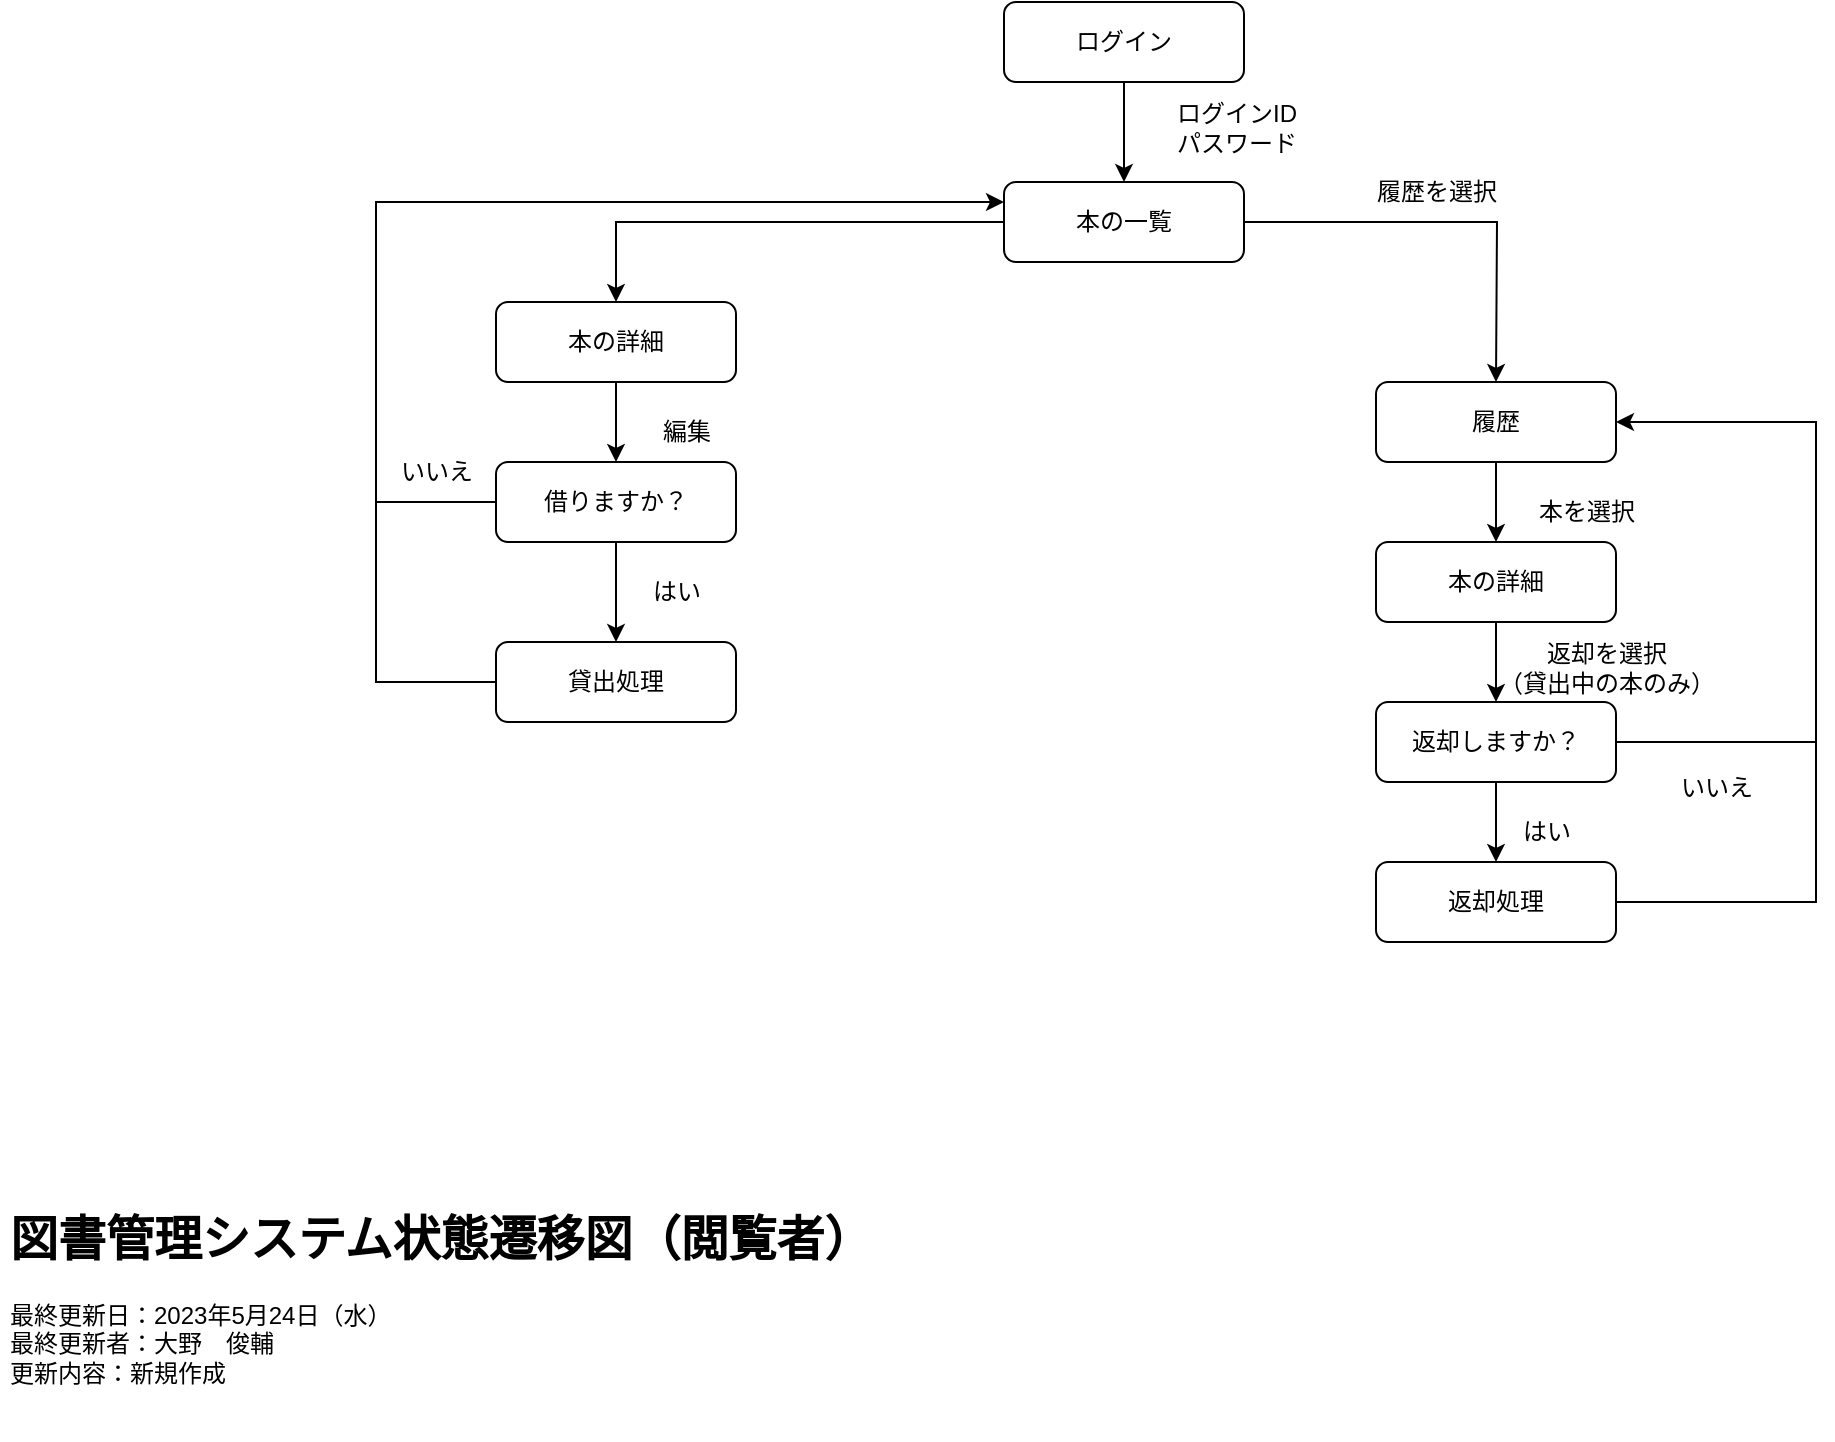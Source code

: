 <mxfile version="21.3.6" type="device">
  <diagram id="C5RBs43oDa-KdzZeNtuy" name="Page-1">
    <mxGraphModel dx="703" dy="737" grid="1" gridSize="10" guides="1" tooltips="1" connect="1" arrows="1" fold="1" page="1" pageScale="1" pageWidth="1169" pageHeight="827" math="0" shadow="0">
      <root>
        <mxCell id="WIyWlLk6GJQsqaUBKTNV-0" />
        <mxCell id="WIyWlLk6GJQsqaUBKTNV-1" parent="WIyWlLk6GJQsqaUBKTNV-0" />
        <mxCell id="qvAtofTQXbf3-N8AIccu-9" style="edgeStyle=orthogonalEdgeStyle;rounded=0;orthogonalLoop=1;jettySize=auto;html=1;" parent="WIyWlLk6GJQsqaUBKTNV-1" source="WIyWlLk6GJQsqaUBKTNV-3" edge="1">
          <mxGeometry relative="1" as="geometry">
            <mxPoint x="584" y="170" as="targetPoint" />
          </mxGeometry>
        </mxCell>
        <mxCell id="WIyWlLk6GJQsqaUBKTNV-3" value="ログイン" style="rounded=1;whiteSpace=wrap;html=1;fontSize=12;glass=0;strokeWidth=1;shadow=0;" parent="WIyWlLk6GJQsqaUBKTNV-1" vertex="1">
          <mxGeometry x="524" y="80" width="120" height="40" as="geometry" />
        </mxCell>
        <mxCell id="qvAtofTQXbf3-N8AIccu-20" style="edgeStyle=orthogonalEdgeStyle;rounded=0;orthogonalLoop=1;jettySize=auto;html=1;" parent="WIyWlLk6GJQsqaUBKTNV-1" source="qvAtofTQXbf3-N8AIccu-0" edge="1">
          <mxGeometry relative="1" as="geometry">
            <mxPoint x="770" y="270" as="targetPoint" />
          </mxGeometry>
        </mxCell>
        <mxCell id="6H21UiDaRG-MpcLrrCHh-36" style="edgeStyle=orthogonalEdgeStyle;rounded=0;orthogonalLoop=1;jettySize=auto;html=1;entryX=0.5;entryY=0;entryDx=0;entryDy=0;" edge="1" parent="WIyWlLk6GJQsqaUBKTNV-1" source="qvAtofTQXbf3-N8AIccu-0" target="qvAtofTQXbf3-N8AIccu-11">
          <mxGeometry relative="1" as="geometry" />
        </mxCell>
        <mxCell id="qvAtofTQXbf3-N8AIccu-0" value="本の一覧" style="rounded=1;whiteSpace=wrap;html=1;fontSize=12;glass=0;strokeWidth=1;shadow=0;" parent="WIyWlLk6GJQsqaUBKTNV-1" vertex="1">
          <mxGeometry x="524" y="170" width="120" height="40" as="geometry" />
        </mxCell>
        <mxCell id="qvAtofTQXbf3-N8AIccu-11" value="本の詳細" style="rounded=1;whiteSpace=wrap;html=1;fontSize=12;glass=0;strokeWidth=1;shadow=0;" parent="WIyWlLk6GJQsqaUBKTNV-1" vertex="1">
          <mxGeometry x="270" y="230" width="120" height="40" as="geometry" />
        </mxCell>
        <mxCell id="qvAtofTQXbf3-N8AIccu-22" style="edgeStyle=orthogonalEdgeStyle;rounded=0;orthogonalLoop=1;jettySize=auto;html=1;" parent="WIyWlLk6GJQsqaUBKTNV-1" source="qvAtofTQXbf3-N8AIccu-21" edge="1">
          <mxGeometry relative="1" as="geometry">
            <mxPoint x="770" y="350" as="targetPoint" />
          </mxGeometry>
        </mxCell>
        <mxCell id="qvAtofTQXbf3-N8AIccu-21" value="履歴" style="rounded=1;whiteSpace=wrap;html=1;fontSize=12;glass=0;strokeWidth=1;shadow=0;" parent="WIyWlLk6GJQsqaUBKTNV-1" vertex="1">
          <mxGeometry x="710" y="270" width="120" height="40" as="geometry" />
        </mxCell>
        <mxCell id="qvAtofTQXbf3-N8AIccu-26" style="edgeStyle=orthogonalEdgeStyle;rounded=0;orthogonalLoop=1;jettySize=auto;html=1;entryX=0.5;entryY=0;entryDx=0;entryDy=0;" parent="WIyWlLk6GJQsqaUBKTNV-1" source="qvAtofTQXbf3-N8AIccu-23" target="qvAtofTQXbf3-N8AIccu-24" edge="1">
          <mxGeometry relative="1" as="geometry" />
        </mxCell>
        <mxCell id="qvAtofTQXbf3-N8AIccu-23" value="本の詳細" style="rounded=1;whiteSpace=wrap;html=1;fontSize=12;glass=0;strokeWidth=1;shadow=0;" parent="WIyWlLk6GJQsqaUBKTNV-1" vertex="1">
          <mxGeometry x="710" y="350" width="120" height="40" as="geometry" />
        </mxCell>
        <mxCell id="qvAtofTQXbf3-N8AIccu-27" style="edgeStyle=orthogonalEdgeStyle;rounded=0;orthogonalLoop=1;jettySize=auto;html=1;entryX=0.5;entryY=0;entryDx=0;entryDy=0;" parent="WIyWlLk6GJQsqaUBKTNV-1" source="qvAtofTQXbf3-N8AIccu-24" target="qvAtofTQXbf3-N8AIccu-25" edge="1">
          <mxGeometry relative="1" as="geometry" />
        </mxCell>
        <mxCell id="qvAtofTQXbf3-N8AIccu-24" value="返却しますか？" style="rounded=1;whiteSpace=wrap;html=1;fontSize=12;glass=0;strokeWidth=1;shadow=0;" parent="WIyWlLk6GJQsqaUBKTNV-1" vertex="1">
          <mxGeometry x="710" y="430" width="120" height="40" as="geometry" />
        </mxCell>
        <mxCell id="qvAtofTQXbf3-N8AIccu-28" style="edgeStyle=orthogonalEdgeStyle;rounded=0;orthogonalLoop=1;jettySize=auto;html=1;entryX=1;entryY=0.5;entryDx=0;entryDy=0;" parent="WIyWlLk6GJQsqaUBKTNV-1" source="qvAtofTQXbf3-N8AIccu-25" target="qvAtofTQXbf3-N8AIccu-21" edge="1">
          <mxGeometry relative="1" as="geometry">
            <mxPoint x="940" y="250" as="targetPoint" />
            <Array as="points">
              <mxPoint x="930" y="530" />
              <mxPoint x="930" y="290" />
            </Array>
          </mxGeometry>
        </mxCell>
        <mxCell id="qvAtofTQXbf3-N8AIccu-25" value="返却処理" style="rounded=1;whiteSpace=wrap;html=1;fontSize=12;glass=0;strokeWidth=1;shadow=0;" parent="WIyWlLk6GJQsqaUBKTNV-1" vertex="1">
          <mxGeometry x="710" y="510" width="120" height="40" as="geometry" />
        </mxCell>
        <mxCell id="qvAtofTQXbf3-N8AIccu-29" value="" style="endArrow=none;html=1;rounded=0;exitX=1;exitY=0.5;exitDx=0;exitDy=0;" parent="WIyWlLk6GJQsqaUBKTNV-1" source="qvAtofTQXbf3-N8AIccu-24" edge="1">
          <mxGeometry width="50" height="50" relative="1" as="geometry">
            <mxPoint x="620" y="440" as="sourcePoint" />
            <mxPoint x="930" y="450" as="targetPoint" />
          </mxGeometry>
        </mxCell>
        <mxCell id="qvAtofTQXbf3-N8AIccu-30" value="ログインID&lt;br&gt;パスワード" style="text;html=1;align=center;verticalAlign=middle;resizable=0;points=[];autosize=1;strokeColor=none;fillColor=none;" parent="WIyWlLk6GJQsqaUBKTNV-1" vertex="1">
          <mxGeometry x="600" y="123" width="80" height="40" as="geometry" />
        </mxCell>
        <mxCell id="qvAtofTQXbf3-N8AIccu-32" value="履歴を選択" style="text;html=1;align=center;verticalAlign=middle;resizable=0;points=[];autosize=1;strokeColor=none;fillColor=none;" parent="WIyWlLk6GJQsqaUBKTNV-1" vertex="1">
          <mxGeometry x="700" y="160" width="80" height="30" as="geometry" />
        </mxCell>
        <mxCell id="qvAtofTQXbf3-N8AIccu-36" value="はい" style="text;html=1;align=center;verticalAlign=middle;resizable=0;points=[];autosize=1;strokeColor=none;fillColor=none;" parent="WIyWlLk6GJQsqaUBKTNV-1" vertex="1">
          <mxGeometry x="770" y="480" width="50" height="30" as="geometry" />
        </mxCell>
        <mxCell id="qvAtofTQXbf3-N8AIccu-37" value="いいえ" style="text;html=1;align=center;verticalAlign=middle;resizable=0;points=[];autosize=1;strokeColor=none;fillColor=none;" parent="WIyWlLk6GJQsqaUBKTNV-1" vertex="1">
          <mxGeometry x="850" y="458" width="60" height="30" as="geometry" />
        </mxCell>
        <mxCell id="qvAtofTQXbf3-N8AIccu-39" value="返却を選択&lt;br&gt;（貸出中の本のみ）" style="text;html=1;align=center;verticalAlign=middle;resizable=0;points=[];autosize=1;strokeColor=none;fillColor=none;" parent="WIyWlLk6GJQsqaUBKTNV-1" vertex="1">
          <mxGeometry x="760" y="393" width="130" height="40" as="geometry" />
        </mxCell>
        <mxCell id="qvAtofTQXbf3-N8AIccu-40" value="&lt;h1&gt;図書管理システム状態遷移図（閲覧者）&lt;/h1&gt;&lt;div&gt;最終更新日：2023年5月24日（水）&lt;/div&gt;&lt;div&gt;最終更新者：大野　俊輔&lt;/div&gt;&lt;div&gt;更新内容：新規作成&lt;/div&gt;" style="text;html=1;strokeColor=none;fillColor=none;spacing=5;spacingTop=-20;whiteSpace=wrap;overflow=hidden;rounded=0;" parent="WIyWlLk6GJQsqaUBKTNV-1" vertex="1">
          <mxGeometry x="22" y="679" width="689" height="120" as="geometry" />
        </mxCell>
        <mxCell id="qvAtofTQXbf3-N8AIccu-41" value="本を選択" style="text;html=1;align=center;verticalAlign=middle;resizable=0;points=[];autosize=1;strokeColor=none;fillColor=none;" parent="WIyWlLk6GJQsqaUBKTNV-1" vertex="1">
          <mxGeometry x="780" y="320" width="70" height="30" as="geometry" />
        </mxCell>
        <mxCell id="6H21UiDaRG-MpcLrrCHh-0" value="" style="endArrow=classic;html=1;rounded=0;exitX=0.5;exitY=1;exitDx=0;exitDy=0;" edge="1" parent="WIyWlLk6GJQsqaUBKTNV-1" source="qvAtofTQXbf3-N8AIccu-11">
          <mxGeometry width="50" height="50" relative="1" as="geometry">
            <mxPoint x="230" y="430" as="sourcePoint" />
            <mxPoint x="330" y="310" as="targetPoint" />
          </mxGeometry>
        </mxCell>
        <mxCell id="6H21UiDaRG-MpcLrrCHh-1" value="編集" style="text;html=1;align=center;verticalAlign=middle;resizable=0;points=[];autosize=1;strokeColor=none;fillColor=none;" vertex="1" parent="WIyWlLk6GJQsqaUBKTNV-1">
          <mxGeometry x="340" y="280" width="50" height="30" as="geometry" />
        </mxCell>
        <mxCell id="6H21UiDaRG-MpcLrrCHh-2" value="借りますか？" style="rounded=1;whiteSpace=wrap;html=1;fontSize=12;glass=0;strokeWidth=1;shadow=0;" vertex="1" parent="WIyWlLk6GJQsqaUBKTNV-1">
          <mxGeometry x="270" y="310" width="120" height="40" as="geometry" />
        </mxCell>
        <mxCell id="6H21UiDaRG-MpcLrrCHh-3" value="" style="endArrow=classic;html=1;rounded=0;exitX=0.5;exitY=1;exitDx=0;exitDy=0;" edge="1" parent="WIyWlLk6GJQsqaUBKTNV-1" source="6H21UiDaRG-MpcLrrCHh-2">
          <mxGeometry width="50" height="50" relative="1" as="geometry">
            <mxPoint x="230" y="430" as="sourcePoint" />
            <mxPoint x="330" y="400" as="targetPoint" />
          </mxGeometry>
        </mxCell>
        <mxCell id="6H21UiDaRG-MpcLrrCHh-37" style="edgeStyle=orthogonalEdgeStyle;rounded=0;orthogonalLoop=1;jettySize=auto;html=1;entryX=0;entryY=0.25;entryDx=0;entryDy=0;" edge="1" parent="WIyWlLk6GJQsqaUBKTNV-1" source="6H21UiDaRG-MpcLrrCHh-6" target="qvAtofTQXbf3-N8AIccu-0">
          <mxGeometry relative="1" as="geometry">
            <Array as="points">
              <mxPoint x="210" y="420" />
              <mxPoint x="210" y="180" />
            </Array>
          </mxGeometry>
        </mxCell>
        <mxCell id="6H21UiDaRG-MpcLrrCHh-6" value="貸出処理" style="rounded=1;whiteSpace=wrap;html=1;fontSize=12;glass=0;strokeWidth=1;shadow=0;" vertex="1" parent="WIyWlLk6GJQsqaUBKTNV-1">
          <mxGeometry x="270" y="400" width="120" height="40" as="geometry" />
        </mxCell>
        <mxCell id="6H21UiDaRG-MpcLrrCHh-35" value="はい" style="text;html=1;align=center;verticalAlign=middle;resizable=0;points=[];autosize=1;strokeColor=none;fillColor=none;" vertex="1" parent="WIyWlLk6GJQsqaUBKTNV-1">
          <mxGeometry x="335" y="360" width="50" height="30" as="geometry" />
        </mxCell>
        <mxCell id="6H21UiDaRG-MpcLrrCHh-38" value="" style="endArrow=none;html=1;rounded=0;entryX=0;entryY=0.5;entryDx=0;entryDy=0;" edge="1" parent="WIyWlLk6GJQsqaUBKTNV-1" target="6H21UiDaRG-MpcLrrCHh-2">
          <mxGeometry width="50" height="50" relative="1" as="geometry">
            <mxPoint x="210" y="330" as="sourcePoint" />
            <mxPoint x="310" y="330" as="targetPoint" />
          </mxGeometry>
        </mxCell>
        <mxCell id="6H21UiDaRG-MpcLrrCHh-39" value="いいえ" style="text;html=1;align=center;verticalAlign=middle;resizable=0;points=[];autosize=1;strokeColor=none;fillColor=none;" vertex="1" parent="WIyWlLk6GJQsqaUBKTNV-1">
          <mxGeometry x="210" y="300" width="60" height="30" as="geometry" />
        </mxCell>
      </root>
    </mxGraphModel>
  </diagram>
</mxfile>
